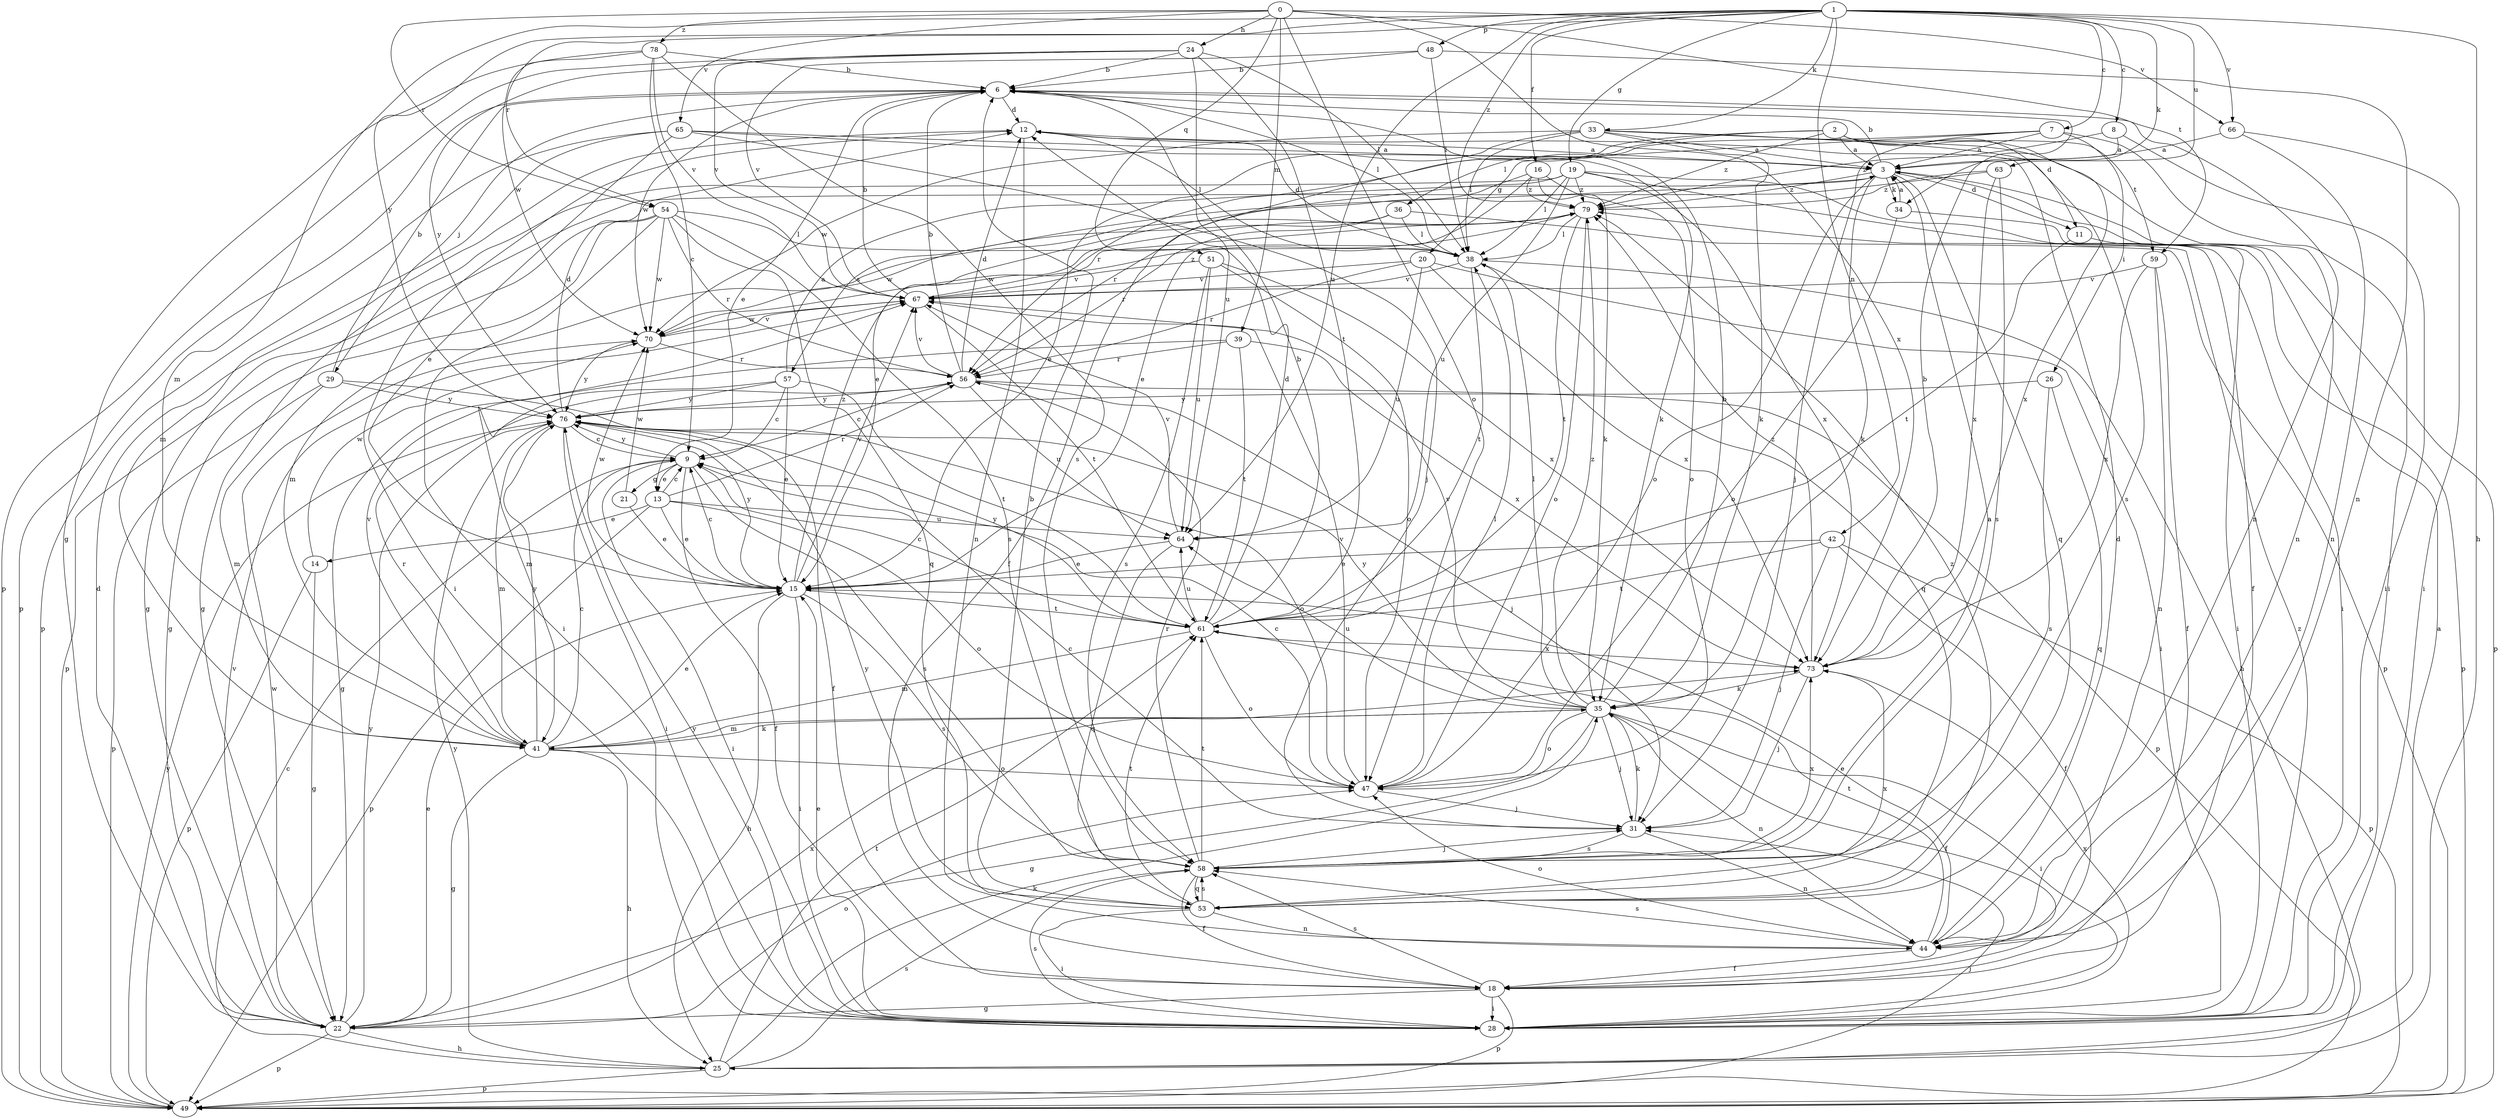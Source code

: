 strict digraph  {
0;
1;
2;
3;
6;
7;
8;
9;
11;
12;
13;
14;
15;
16;
18;
19;
20;
21;
22;
24;
25;
26;
28;
29;
31;
33;
34;
35;
36;
38;
39;
41;
42;
44;
47;
48;
49;
51;
53;
54;
56;
57;
58;
59;
61;
63;
64;
65;
66;
67;
70;
73;
76;
78;
79;
0 -> 24  [label=h];
0 -> 39  [label=m];
0 -> 47  [label=o];
0 -> 51  [label=q];
0 -> 54  [label=r];
0 -> 59  [label=t];
0 -> 65  [label=v];
0 -> 66  [label=v];
0 -> 73  [label=x];
0 -> 78  [label=z];
1 -> 7  [label=c];
1 -> 8  [label=c];
1 -> 16  [label=f];
1 -> 19  [label=g];
1 -> 25  [label=h];
1 -> 33  [label=k];
1 -> 34  [label=k];
1 -> 41  [label=m];
1 -> 42  [label=n];
1 -> 48  [label=p];
1 -> 54  [label=r];
1 -> 63  [label=u];
1 -> 64  [label=u];
1 -> 66  [label=v];
1 -> 76  [label=y];
1 -> 79  [label=z];
2 -> 3  [label=a];
2 -> 11  [label=d];
2 -> 18  [label=f];
2 -> 36  [label=l];
2 -> 59  [label=t];
2 -> 73  [label=x];
2 -> 79  [label=z];
3 -> 6  [label=b];
3 -> 11  [label=d];
3 -> 34  [label=k];
3 -> 35  [label=k];
3 -> 47  [label=o];
3 -> 49  [label=p];
3 -> 53  [label=q];
3 -> 57  [label=s];
3 -> 79  [label=z];
6 -> 12  [label=d];
6 -> 13  [label=e];
6 -> 29  [label=j];
6 -> 38  [label=l];
6 -> 44  [label=n];
6 -> 49  [label=p];
6 -> 70  [label=w];
7 -> 3  [label=a];
7 -> 20  [label=g];
7 -> 26  [label=i];
7 -> 28  [label=i];
7 -> 31  [label=j];
7 -> 56  [label=r];
8 -> 3  [label=a];
8 -> 28  [label=i];
8 -> 79  [label=z];
9 -> 13  [label=e];
9 -> 18  [label=f];
9 -> 21  [label=g];
9 -> 28  [label=i];
9 -> 58  [label=s];
9 -> 76  [label=y];
11 -> 49  [label=p];
11 -> 61  [label=t];
12 -> 3  [label=a];
12 -> 28  [label=i];
12 -> 38  [label=l];
12 -> 44  [label=n];
13 -> 9  [label=c];
13 -> 14  [label=e];
13 -> 15  [label=e];
13 -> 47  [label=o];
13 -> 49  [label=p];
13 -> 56  [label=r];
13 -> 64  [label=u];
14 -> 22  [label=g];
14 -> 49  [label=p];
14 -> 70  [label=w];
15 -> 9  [label=c];
15 -> 25  [label=h];
15 -> 28  [label=i];
15 -> 58  [label=s];
15 -> 61  [label=t];
15 -> 67  [label=v];
15 -> 70  [label=w];
15 -> 76  [label=y];
15 -> 79  [label=z];
16 -> 15  [label=e];
16 -> 35  [label=k];
16 -> 47  [label=o];
16 -> 56  [label=r];
16 -> 79  [label=z];
18 -> 22  [label=g];
18 -> 28  [label=i];
18 -> 49  [label=p];
18 -> 58  [label=s];
19 -> 15  [label=e];
19 -> 18  [label=f];
19 -> 22  [label=g];
19 -> 28  [label=i];
19 -> 38  [label=l];
19 -> 64  [label=u];
19 -> 73  [label=x];
19 -> 79  [label=z];
20 -> 28  [label=i];
20 -> 56  [label=r];
20 -> 64  [label=u];
20 -> 67  [label=v];
20 -> 73  [label=x];
21 -> 15  [label=e];
21 -> 70  [label=w];
22 -> 12  [label=d];
22 -> 15  [label=e];
22 -> 25  [label=h];
22 -> 47  [label=o];
22 -> 49  [label=p];
22 -> 67  [label=v];
22 -> 70  [label=w];
22 -> 73  [label=x];
22 -> 76  [label=y];
24 -> 6  [label=b];
24 -> 38  [label=l];
24 -> 49  [label=p];
24 -> 61  [label=t];
24 -> 64  [label=u];
24 -> 67  [label=v];
24 -> 76  [label=y];
25 -> 3  [label=a];
25 -> 9  [label=c];
25 -> 35  [label=k];
25 -> 49  [label=p];
25 -> 58  [label=s];
25 -> 61  [label=t];
25 -> 76  [label=y];
26 -> 53  [label=q];
26 -> 58  [label=s];
26 -> 76  [label=y];
28 -> 15  [label=e];
28 -> 58  [label=s];
28 -> 73  [label=x];
28 -> 76  [label=y];
28 -> 79  [label=z];
29 -> 6  [label=b];
29 -> 18  [label=f];
29 -> 41  [label=m];
29 -> 49  [label=p];
29 -> 76  [label=y];
31 -> 9  [label=c];
31 -> 35  [label=k];
31 -> 44  [label=n];
31 -> 58  [label=s];
33 -> 3  [label=a];
33 -> 15  [label=e];
33 -> 35  [label=k];
33 -> 38  [label=l];
33 -> 44  [label=n];
33 -> 58  [label=s];
33 -> 70  [label=w];
34 -> 3  [label=a];
34 -> 28  [label=i];
34 -> 47  [label=o];
35 -> 6  [label=b];
35 -> 18  [label=f];
35 -> 22  [label=g];
35 -> 28  [label=i];
35 -> 31  [label=j];
35 -> 38  [label=l];
35 -> 41  [label=m];
35 -> 44  [label=n];
35 -> 47  [label=o];
35 -> 64  [label=u];
35 -> 67  [label=v];
35 -> 76  [label=y];
35 -> 79  [label=z];
36 -> 38  [label=l];
36 -> 49  [label=p];
36 -> 56  [label=r];
36 -> 70  [label=w];
38 -> 12  [label=d];
38 -> 25  [label=h];
38 -> 53  [label=q];
38 -> 61  [label=t];
38 -> 67  [label=v];
39 -> 22  [label=g];
39 -> 56  [label=r];
39 -> 61  [label=t];
39 -> 73  [label=x];
41 -> 9  [label=c];
41 -> 15  [label=e];
41 -> 22  [label=g];
41 -> 25  [label=h];
41 -> 35  [label=k];
41 -> 47  [label=o];
41 -> 56  [label=r];
41 -> 67  [label=v];
41 -> 76  [label=y];
42 -> 15  [label=e];
42 -> 18  [label=f];
42 -> 31  [label=j];
42 -> 49  [label=p];
42 -> 61  [label=t];
44 -> 12  [label=d];
44 -> 15  [label=e];
44 -> 18  [label=f];
44 -> 47  [label=o];
44 -> 58  [label=s];
44 -> 61  [label=t];
47 -> 9  [label=c];
47 -> 31  [label=j];
47 -> 38  [label=l];
47 -> 67  [label=v];
48 -> 6  [label=b];
48 -> 38  [label=l];
48 -> 44  [label=n];
48 -> 67  [label=v];
49 -> 31  [label=j];
49 -> 76  [label=y];
51 -> 47  [label=o];
51 -> 58  [label=s];
51 -> 64  [label=u];
51 -> 67  [label=v];
51 -> 73  [label=x];
53 -> 6  [label=b];
53 -> 28  [label=i];
53 -> 44  [label=n];
53 -> 58  [label=s];
53 -> 61  [label=t];
53 -> 73  [label=x];
53 -> 76  [label=y];
53 -> 79  [label=z];
54 -> 22  [label=g];
54 -> 28  [label=i];
54 -> 38  [label=l];
54 -> 49  [label=p];
54 -> 53  [label=q];
54 -> 56  [label=r];
54 -> 58  [label=s];
54 -> 70  [label=w];
56 -> 6  [label=b];
56 -> 9  [label=c];
56 -> 12  [label=d];
56 -> 31  [label=j];
56 -> 49  [label=p];
56 -> 64  [label=u];
56 -> 67  [label=v];
56 -> 76  [label=y];
57 -> 3  [label=a];
57 -> 9  [label=c];
57 -> 15  [label=e];
57 -> 41  [label=m];
57 -> 61  [label=t];
57 -> 76  [label=y];
58 -> 3  [label=a];
58 -> 18  [label=f];
58 -> 31  [label=j];
58 -> 53  [label=q];
58 -> 56  [label=r];
58 -> 61  [label=t];
58 -> 73  [label=x];
59 -> 18  [label=f];
59 -> 44  [label=n];
59 -> 67  [label=v];
59 -> 73  [label=x];
61 -> 6  [label=b];
61 -> 9  [label=c];
61 -> 12  [label=d];
61 -> 41  [label=m];
61 -> 47  [label=o];
61 -> 64  [label=u];
61 -> 73  [label=x];
61 -> 76  [label=y];
63 -> 22  [label=g];
63 -> 58  [label=s];
63 -> 73  [label=x];
63 -> 79  [label=z];
64 -> 15  [label=e];
64 -> 53  [label=q];
64 -> 67  [label=v];
65 -> 3  [label=a];
65 -> 15  [label=e];
65 -> 31  [label=j];
65 -> 35  [label=k];
65 -> 41  [label=m];
65 -> 49  [label=p];
66 -> 3  [label=a];
66 -> 28  [label=i];
66 -> 44  [label=n];
67 -> 6  [label=b];
67 -> 61  [label=t];
67 -> 70  [label=w];
67 -> 79  [label=z];
70 -> 56  [label=r];
70 -> 67  [label=v];
70 -> 76  [label=y];
73 -> 6  [label=b];
73 -> 31  [label=j];
73 -> 35  [label=k];
73 -> 79  [label=z];
76 -> 9  [label=c];
76 -> 12  [label=d];
76 -> 28  [label=i];
76 -> 41  [label=m];
76 -> 47  [label=o];
78 -> 6  [label=b];
78 -> 9  [label=c];
78 -> 22  [label=g];
78 -> 58  [label=s];
78 -> 67  [label=v];
78 -> 70  [label=w];
79 -> 38  [label=l];
79 -> 41  [label=m];
79 -> 47  [label=o];
79 -> 61  [label=t];
79 -> 70  [label=w];
}
